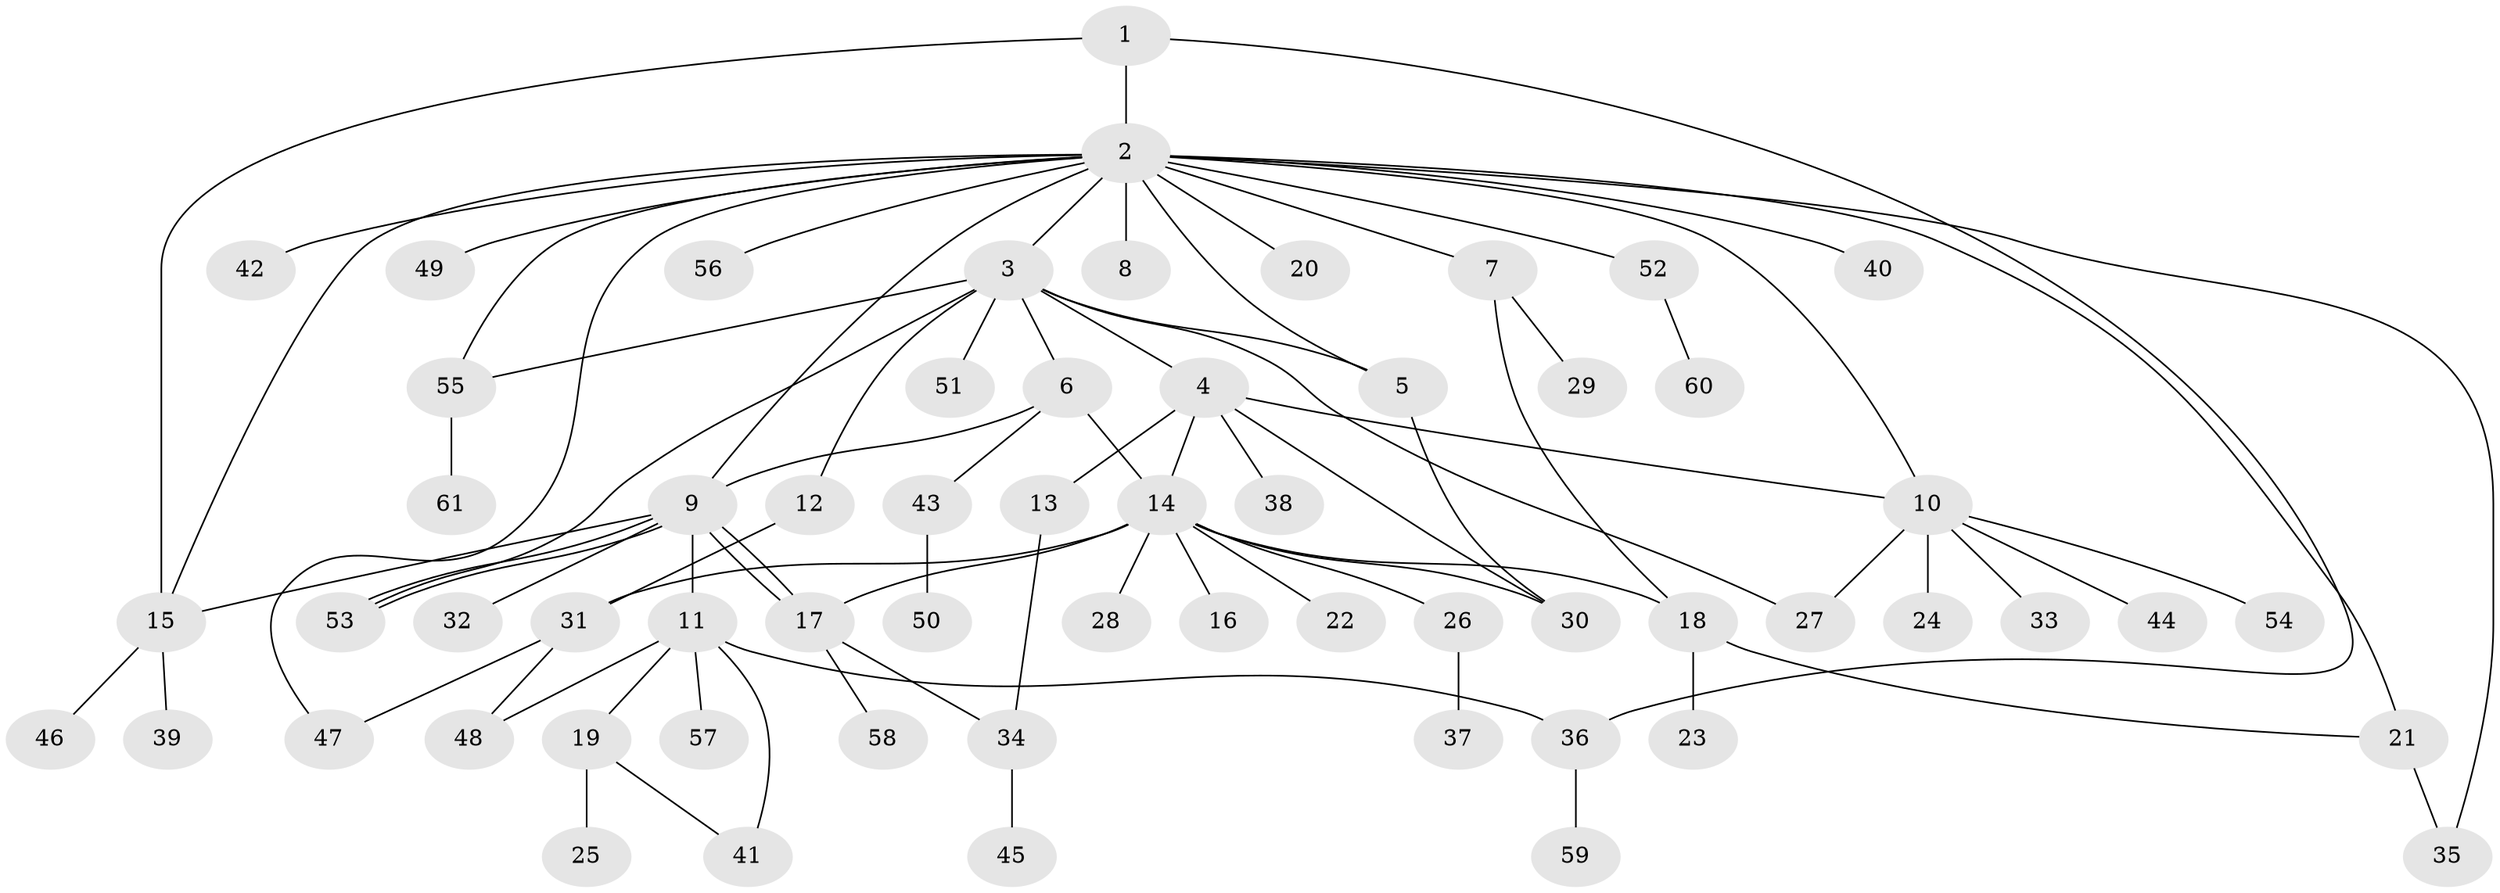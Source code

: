 // Generated by graph-tools (version 1.1) at 2025/01/03/09/25 03:01:50]
// undirected, 61 vertices, 83 edges
graph export_dot {
graph [start="1"]
  node [color=gray90,style=filled];
  1;
  2;
  3;
  4;
  5;
  6;
  7;
  8;
  9;
  10;
  11;
  12;
  13;
  14;
  15;
  16;
  17;
  18;
  19;
  20;
  21;
  22;
  23;
  24;
  25;
  26;
  27;
  28;
  29;
  30;
  31;
  32;
  33;
  34;
  35;
  36;
  37;
  38;
  39;
  40;
  41;
  42;
  43;
  44;
  45;
  46;
  47;
  48;
  49;
  50;
  51;
  52;
  53;
  54;
  55;
  56;
  57;
  58;
  59;
  60;
  61;
  1 -- 2;
  1 -- 15;
  1 -- 36;
  2 -- 3;
  2 -- 5;
  2 -- 7;
  2 -- 8;
  2 -- 9;
  2 -- 10;
  2 -- 15;
  2 -- 20;
  2 -- 21;
  2 -- 35;
  2 -- 40;
  2 -- 42;
  2 -- 47;
  2 -- 49;
  2 -- 52;
  2 -- 55;
  2 -- 56;
  3 -- 4;
  3 -- 5;
  3 -- 6;
  3 -- 12;
  3 -- 27;
  3 -- 51;
  3 -- 53;
  3 -- 55;
  4 -- 10;
  4 -- 13;
  4 -- 14;
  4 -- 30;
  4 -- 38;
  5 -- 30;
  6 -- 9;
  6 -- 14;
  6 -- 43;
  7 -- 18;
  7 -- 29;
  9 -- 11;
  9 -- 15;
  9 -- 17;
  9 -- 17;
  9 -- 32;
  9 -- 53;
  9 -- 53;
  10 -- 24;
  10 -- 27;
  10 -- 33;
  10 -- 44;
  10 -- 54;
  11 -- 19;
  11 -- 36;
  11 -- 41;
  11 -- 48;
  11 -- 57;
  12 -- 31;
  13 -- 34;
  14 -- 16;
  14 -- 17;
  14 -- 18;
  14 -- 22;
  14 -- 26;
  14 -- 28;
  14 -- 30;
  14 -- 31;
  15 -- 39;
  15 -- 46;
  17 -- 34;
  17 -- 58;
  18 -- 21;
  18 -- 23;
  19 -- 25;
  19 -- 41;
  21 -- 35;
  26 -- 37;
  31 -- 47;
  31 -- 48;
  34 -- 45;
  36 -- 59;
  43 -- 50;
  52 -- 60;
  55 -- 61;
}
